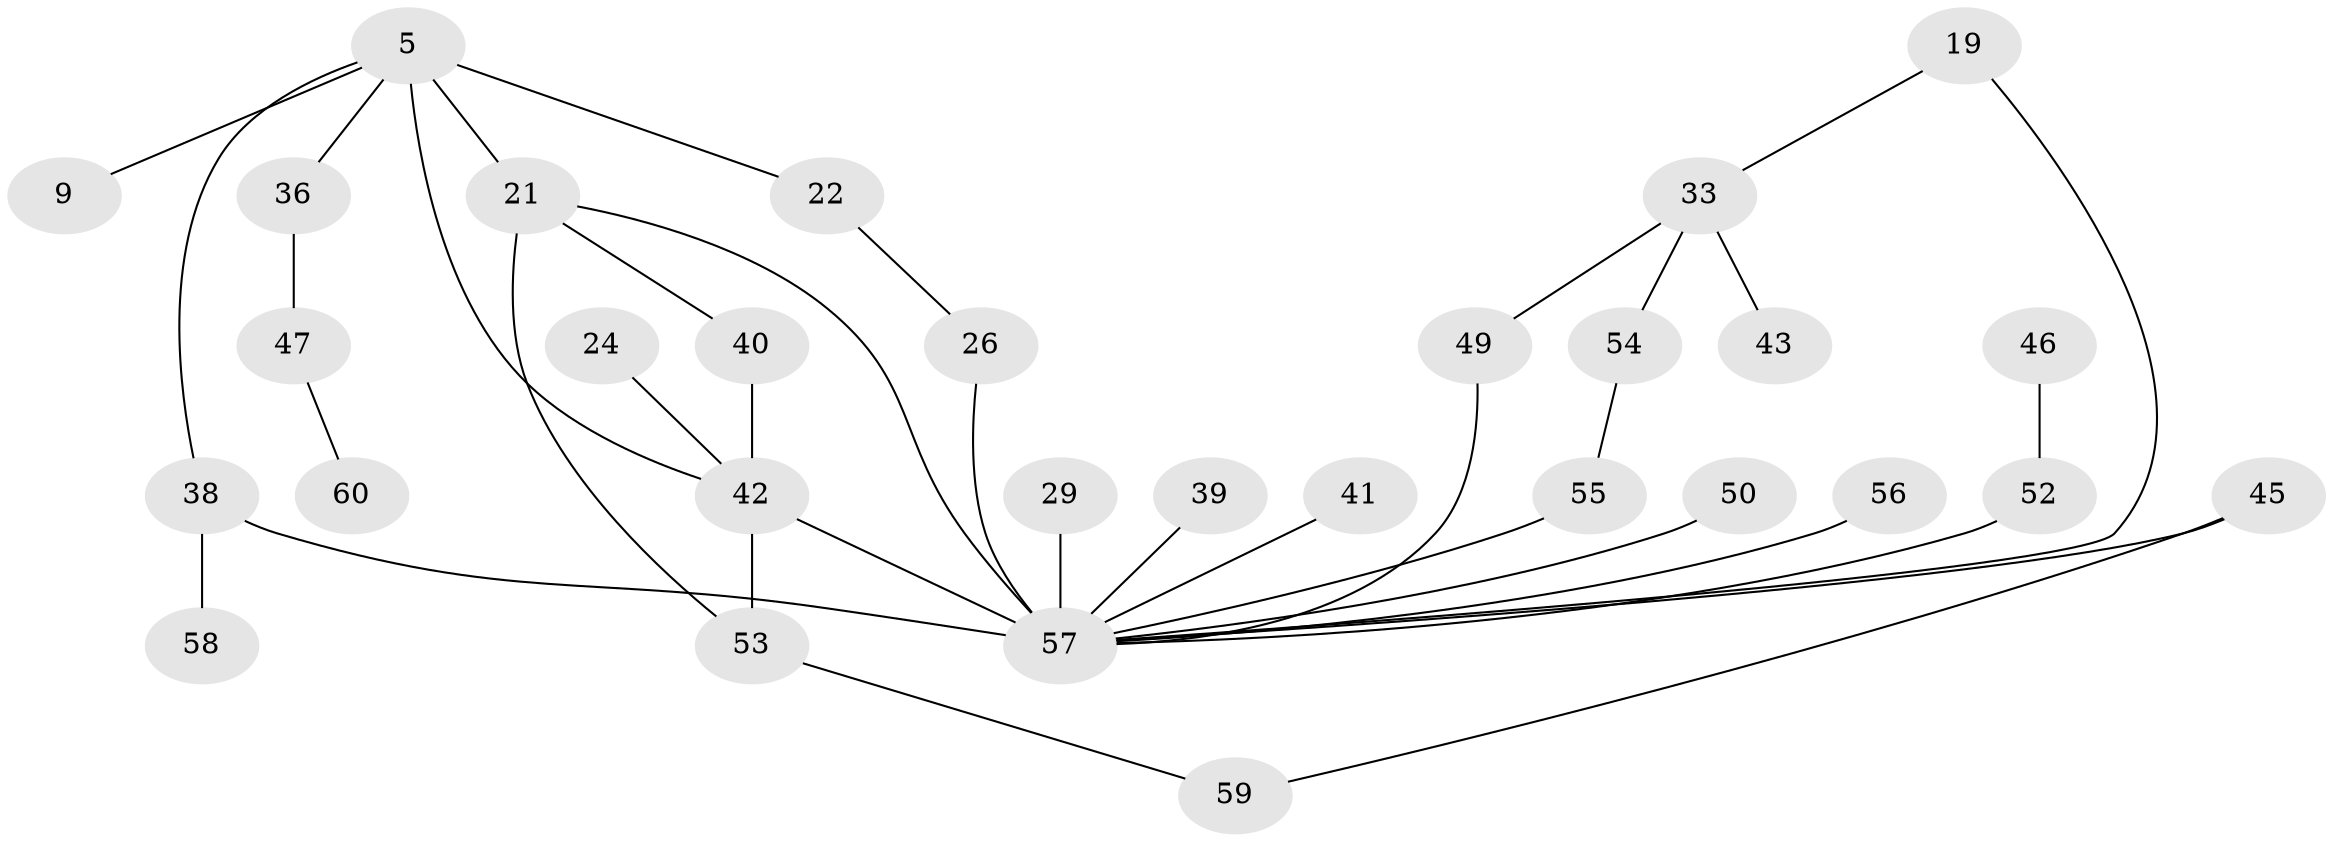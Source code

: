 // original degree distribution, {6: 0.03333333333333333, 5: 0.03333333333333333, 3: 0.23333333333333334, 8: 0.016666666666666666, 1: 0.26666666666666666, 4: 0.1, 2: 0.31666666666666665}
// Generated by graph-tools (version 1.1) at 2025/45/03/04/25 21:45:16]
// undirected, 30 vertices, 37 edges
graph export_dot {
graph [start="1"]
  node [color=gray90,style=filled];
  5;
  9;
  19;
  21 [super="+6"];
  22;
  24;
  26;
  29;
  33;
  36;
  38 [super="+34"];
  39;
  40 [super="+37+32+30"];
  41;
  42 [super="+1+7+28"];
  43;
  45;
  46;
  47;
  49;
  50;
  52 [super="+17"];
  53 [super="+51"];
  54;
  55;
  56;
  57 [super="+31+44+48"];
  58;
  59;
  60;
  5 -- 9;
  5 -- 21 [weight=2];
  5 -- 22;
  5 -- 36;
  5 -- 42 [weight=2];
  5 -- 38;
  19 -- 33;
  19 -- 57;
  21 -- 40;
  21 -- 53;
  21 -- 57;
  22 -- 26;
  24 -- 42;
  26 -- 57;
  29 -- 57;
  33 -- 43;
  33 -- 49;
  33 -- 54;
  36 -- 47;
  38 -- 57 [weight=2];
  38 -- 58;
  39 -- 57;
  40 -- 42 [weight=2];
  41 -- 57;
  42 -- 57 [weight=5];
  42 -- 53;
  45 -- 59;
  45 -- 57;
  46 -- 52;
  47 -- 60;
  49 -- 57;
  50 -- 57;
  52 -- 57;
  53 -- 59;
  54 -- 55;
  55 -- 57;
  56 -- 57;
}
